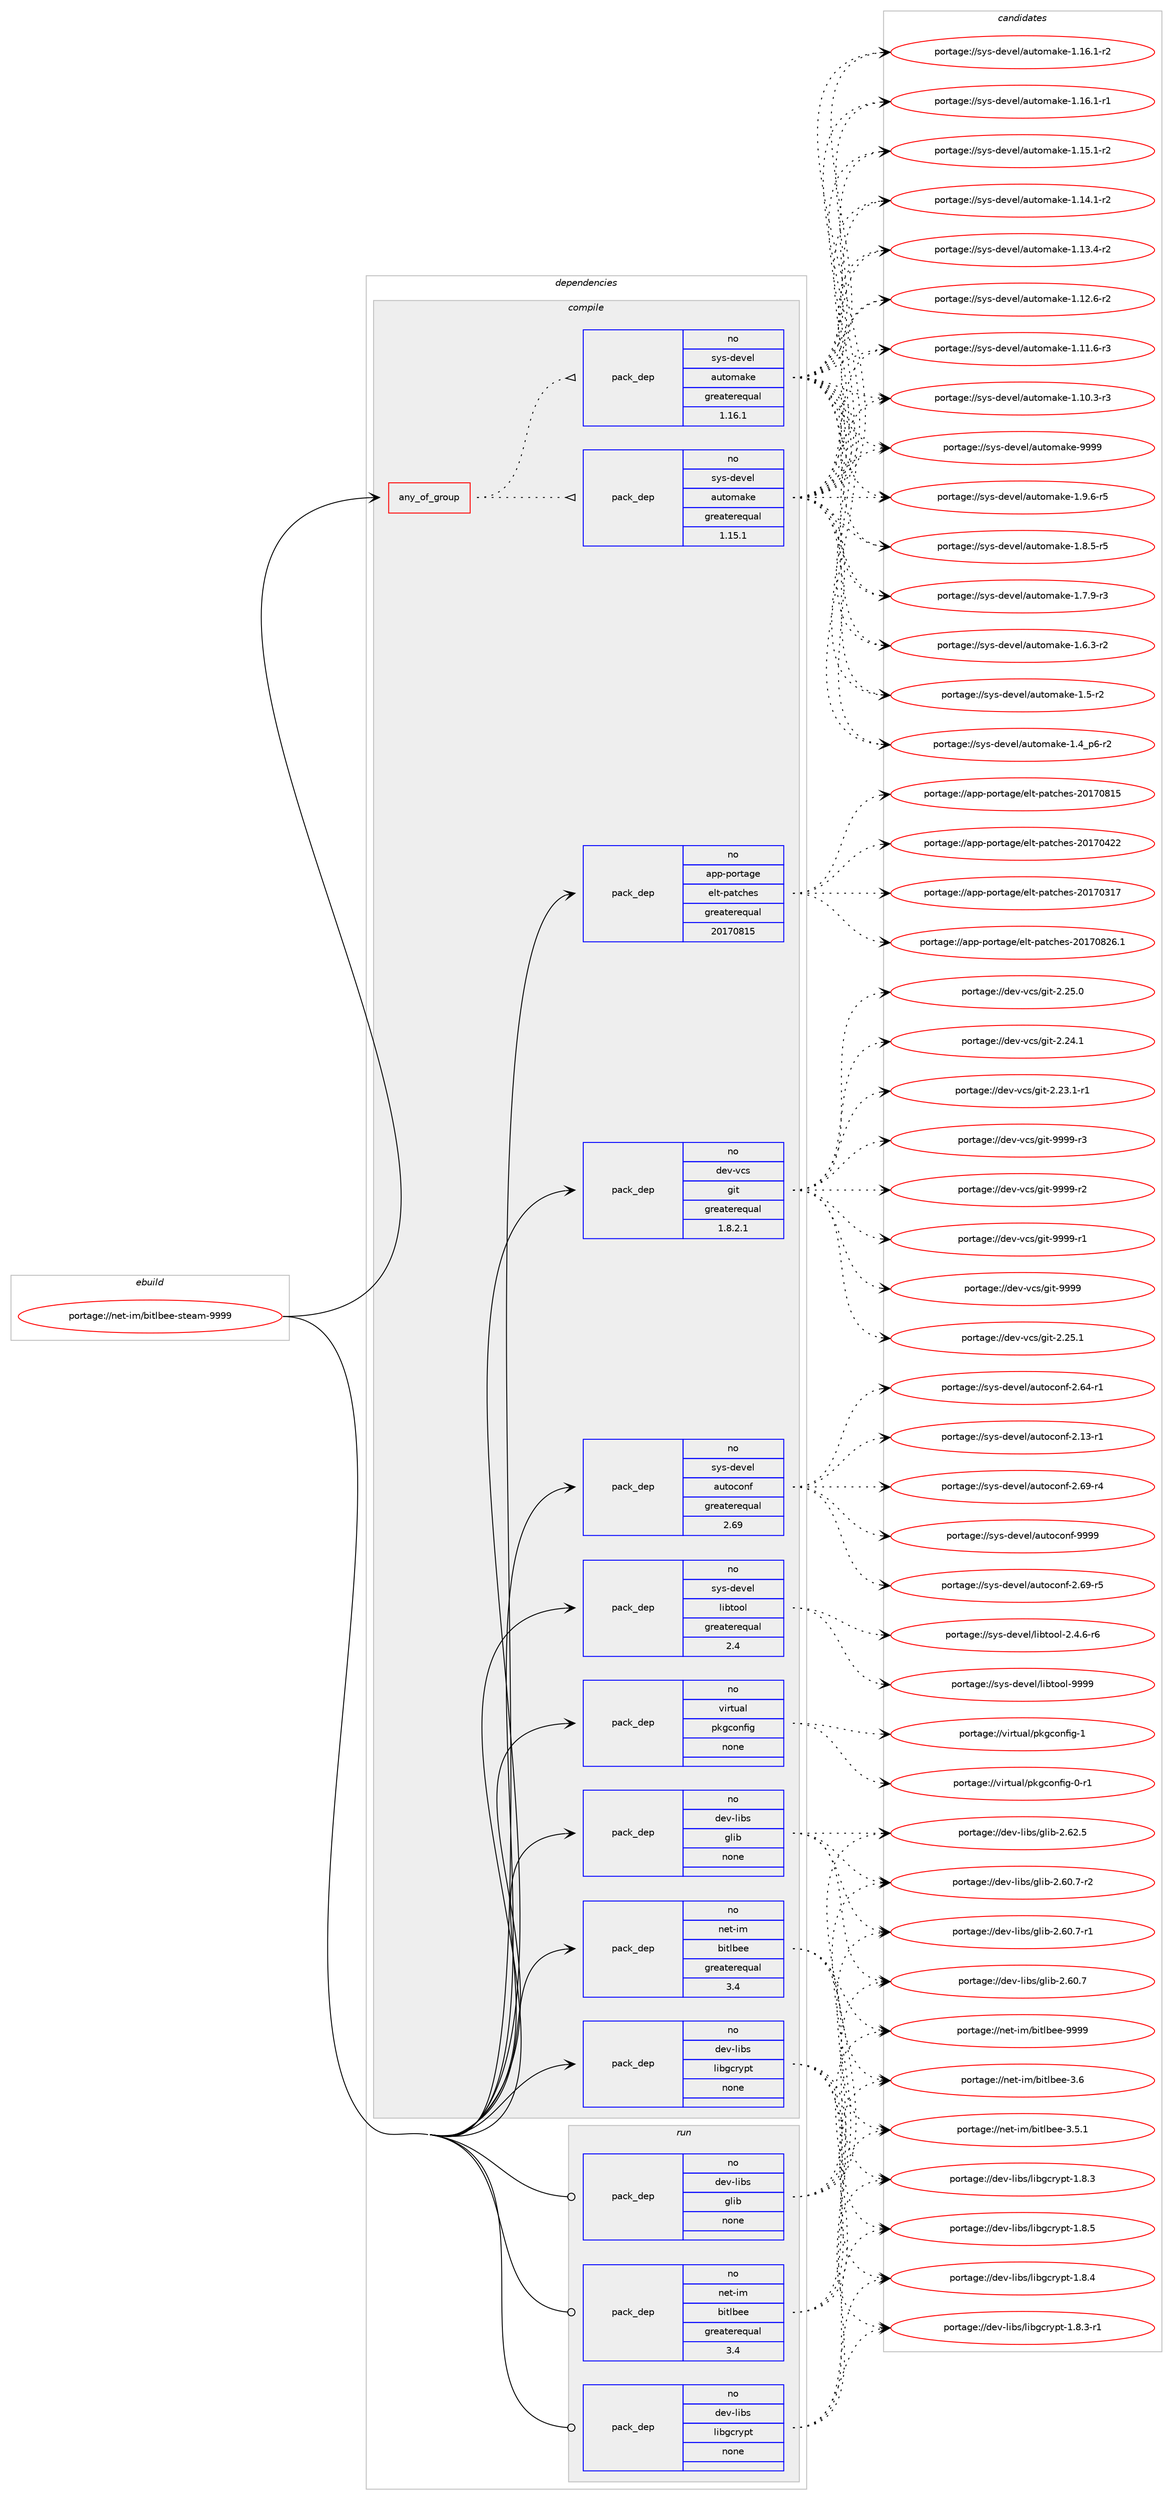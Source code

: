 digraph prolog {

# *************
# Graph options
# *************

newrank=true;
concentrate=true;
compound=true;
graph [rankdir=LR,fontname=Helvetica,fontsize=10,ranksep=1.5];#, ranksep=2.5, nodesep=0.2];
edge  [arrowhead=vee];
node  [fontname=Helvetica,fontsize=10];

# **********
# The ebuild
# **********

subgraph cluster_leftcol {
color=gray;
rank=same;
label=<<i>ebuild</i>>;
id [label="portage://net-im/bitlbee-steam-9999", color=red, width=4, href="../net-im/bitlbee-steam-9999.svg"];
}

# ****************
# The dependencies
# ****************

subgraph cluster_midcol {
color=gray;
label=<<i>dependencies</i>>;
subgraph cluster_compile {
fillcolor="#eeeeee";
style=filled;
label=<<i>compile</i>>;
subgraph any1667 {
dependency94685 [label=<<TABLE BORDER="0" CELLBORDER="1" CELLSPACING="0" CELLPADDING="4"><TR><TD CELLPADDING="10">any_of_group</TD></TR></TABLE>>, shape=none, color=red];subgraph pack71801 {
dependency94686 [label=<<TABLE BORDER="0" CELLBORDER="1" CELLSPACING="0" CELLPADDING="4" WIDTH="220"><TR><TD ROWSPAN="6" CELLPADDING="30">pack_dep</TD></TR><TR><TD WIDTH="110">no</TD></TR><TR><TD>sys-devel</TD></TR><TR><TD>automake</TD></TR><TR><TD>greaterequal</TD></TR><TR><TD>1.16.1</TD></TR></TABLE>>, shape=none, color=blue];
}
dependency94685:e -> dependency94686:w [weight=20,style="dotted",arrowhead="oinv"];
subgraph pack71802 {
dependency94687 [label=<<TABLE BORDER="0" CELLBORDER="1" CELLSPACING="0" CELLPADDING="4" WIDTH="220"><TR><TD ROWSPAN="6" CELLPADDING="30">pack_dep</TD></TR><TR><TD WIDTH="110">no</TD></TR><TR><TD>sys-devel</TD></TR><TR><TD>automake</TD></TR><TR><TD>greaterequal</TD></TR><TR><TD>1.15.1</TD></TR></TABLE>>, shape=none, color=blue];
}
dependency94685:e -> dependency94687:w [weight=20,style="dotted",arrowhead="oinv"];
}
id:e -> dependency94685:w [weight=20,style="solid",arrowhead="vee"];
subgraph pack71803 {
dependency94688 [label=<<TABLE BORDER="0" CELLBORDER="1" CELLSPACING="0" CELLPADDING="4" WIDTH="220"><TR><TD ROWSPAN="6" CELLPADDING="30">pack_dep</TD></TR><TR><TD WIDTH="110">no</TD></TR><TR><TD>app-portage</TD></TR><TR><TD>elt-patches</TD></TR><TR><TD>greaterequal</TD></TR><TR><TD>20170815</TD></TR></TABLE>>, shape=none, color=blue];
}
id:e -> dependency94688:w [weight=20,style="solid",arrowhead="vee"];
subgraph pack71804 {
dependency94689 [label=<<TABLE BORDER="0" CELLBORDER="1" CELLSPACING="0" CELLPADDING="4" WIDTH="220"><TR><TD ROWSPAN="6" CELLPADDING="30">pack_dep</TD></TR><TR><TD WIDTH="110">no</TD></TR><TR><TD>dev-libs</TD></TR><TR><TD>glib</TD></TR><TR><TD>none</TD></TR><TR><TD></TD></TR></TABLE>>, shape=none, color=blue];
}
id:e -> dependency94689:w [weight=20,style="solid",arrowhead="vee"];
subgraph pack71805 {
dependency94690 [label=<<TABLE BORDER="0" CELLBORDER="1" CELLSPACING="0" CELLPADDING="4" WIDTH="220"><TR><TD ROWSPAN="6" CELLPADDING="30">pack_dep</TD></TR><TR><TD WIDTH="110">no</TD></TR><TR><TD>dev-libs</TD></TR><TR><TD>libgcrypt</TD></TR><TR><TD>none</TD></TR><TR><TD></TD></TR></TABLE>>, shape=none, color=blue];
}
id:e -> dependency94690:w [weight=20,style="solid",arrowhead="vee"];
subgraph pack71806 {
dependency94691 [label=<<TABLE BORDER="0" CELLBORDER="1" CELLSPACING="0" CELLPADDING="4" WIDTH="220"><TR><TD ROWSPAN="6" CELLPADDING="30">pack_dep</TD></TR><TR><TD WIDTH="110">no</TD></TR><TR><TD>dev-vcs</TD></TR><TR><TD>git</TD></TR><TR><TD>greaterequal</TD></TR><TR><TD>1.8.2.1</TD></TR></TABLE>>, shape=none, color=blue];
}
id:e -> dependency94691:w [weight=20,style="solid",arrowhead="vee"];
subgraph pack71807 {
dependency94692 [label=<<TABLE BORDER="0" CELLBORDER="1" CELLSPACING="0" CELLPADDING="4" WIDTH="220"><TR><TD ROWSPAN="6" CELLPADDING="30">pack_dep</TD></TR><TR><TD WIDTH="110">no</TD></TR><TR><TD>net-im</TD></TR><TR><TD>bitlbee</TD></TR><TR><TD>greaterequal</TD></TR><TR><TD>3.4</TD></TR></TABLE>>, shape=none, color=blue];
}
id:e -> dependency94692:w [weight=20,style="solid",arrowhead="vee"];
subgraph pack71808 {
dependency94693 [label=<<TABLE BORDER="0" CELLBORDER="1" CELLSPACING="0" CELLPADDING="4" WIDTH="220"><TR><TD ROWSPAN="6" CELLPADDING="30">pack_dep</TD></TR><TR><TD WIDTH="110">no</TD></TR><TR><TD>sys-devel</TD></TR><TR><TD>autoconf</TD></TR><TR><TD>greaterequal</TD></TR><TR><TD>2.69</TD></TR></TABLE>>, shape=none, color=blue];
}
id:e -> dependency94693:w [weight=20,style="solid",arrowhead="vee"];
subgraph pack71809 {
dependency94694 [label=<<TABLE BORDER="0" CELLBORDER="1" CELLSPACING="0" CELLPADDING="4" WIDTH="220"><TR><TD ROWSPAN="6" CELLPADDING="30">pack_dep</TD></TR><TR><TD WIDTH="110">no</TD></TR><TR><TD>sys-devel</TD></TR><TR><TD>libtool</TD></TR><TR><TD>greaterequal</TD></TR><TR><TD>2.4</TD></TR></TABLE>>, shape=none, color=blue];
}
id:e -> dependency94694:w [weight=20,style="solid",arrowhead="vee"];
subgraph pack71810 {
dependency94695 [label=<<TABLE BORDER="0" CELLBORDER="1" CELLSPACING="0" CELLPADDING="4" WIDTH="220"><TR><TD ROWSPAN="6" CELLPADDING="30">pack_dep</TD></TR><TR><TD WIDTH="110">no</TD></TR><TR><TD>virtual</TD></TR><TR><TD>pkgconfig</TD></TR><TR><TD>none</TD></TR><TR><TD></TD></TR></TABLE>>, shape=none, color=blue];
}
id:e -> dependency94695:w [weight=20,style="solid",arrowhead="vee"];
}
subgraph cluster_compileandrun {
fillcolor="#eeeeee";
style=filled;
label=<<i>compile and run</i>>;
}
subgraph cluster_run {
fillcolor="#eeeeee";
style=filled;
label=<<i>run</i>>;
subgraph pack71811 {
dependency94696 [label=<<TABLE BORDER="0" CELLBORDER="1" CELLSPACING="0" CELLPADDING="4" WIDTH="220"><TR><TD ROWSPAN="6" CELLPADDING="30">pack_dep</TD></TR><TR><TD WIDTH="110">no</TD></TR><TR><TD>dev-libs</TD></TR><TR><TD>glib</TD></TR><TR><TD>none</TD></TR><TR><TD></TD></TR></TABLE>>, shape=none, color=blue];
}
id:e -> dependency94696:w [weight=20,style="solid",arrowhead="odot"];
subgraph pack71812 {
dependency94697 [label=<<TABLE BORDER="0" CELLBORDER="1" CELLSPACING="0" CELLPADDING="4" WIDTH="220"><TR><TD ROWSPAN="6" CELLPADDING="30">pack_dep</TD></TR><TR><TD WIDTH="110">no</TD></TR><TR><TD>dev-libs</TD></TR><TR><TD>libgcrypt</TD></TR><TR><TD>none</TD></TR><TR><TD></TD></TR></TABLE>>, shape=none, color=blue];
}
id:e -> dependency94697:w [weight=20,style="solid",arrowhead="odot"];
subgraph pack71813 {
dependency94698 [label=<<TABLE BORDER="0" CELLBORDER="1" CELLSPACING="0" CELLPADDING="4" WIDTH="220"><TR><TD ROWSPAN="6" CELLPADDING="30">pack_dep</TD></TR><TR><TD WIDTH="110">no</TD></TR><TR><TD>net-im</TD></TR><TR><TD>bitlbee</TD></TR><TR><TD>greaterequal</TD></TR><TR><TD>3.4</TD></TR></TABLE>>, shape=none, color=blue];
}
id:e -> dependency94698:w [weight=20,style="solid",arrowhead="odot"];
}
}

# **************
# The candidates
# **************

subgraph cluster_choices {
rank=same;
color=gray;
label=<<i>candidates</i>>;

subgraph choice71801 {
color=black;
nodesep=1;
choice115121115451001011181011084797117116111109971071014557575757 [label="portage://sys-devel/automake-9999", color=red, width=4,href="../sys-devel/automake-9999.svg"];
choice115121115451001011181011084797117116111109971071014549465746544511453 [label="portage://sys-devel/automake-1.9.6-r5", color=red, width=4,href="../sys-devel/automake-1.9.6-r5.svg"];
choice115121115451001011181011084797117116111109971071014549465646534511453 [label="portage://sys-devel/automake-1.8.5-r5", color=red, width=4,href="../sys-devel/automake-1.8.5-r5.svg"];
choice115121115451001011181011084797117116111109971071014549465546574511451 [label="portage://sys-devel/automake-1.7.9-r3", color=red, width=4,href="../sys-devel/automake-1.7.9-r3.svg"];
choice115121115451001011181011084797117116111109971071014549465446514511450 [label="portage://sys-devel/automake-1.6.3-r2", color=red, width=4,href="../sys-devel/automake-1.6.3-r2.svg"];
choice11512111545100101118101108479711711611110997107101454946534511450 [label="portage://sys-devel/automake-1.5-r2", color=red, width=4,href="../sys-devel/automake-1.5-r2.svg"];
choice115121115451001011181011084797117116111109971071014549465295112544511450 [label="portage://sys-devel/automake-1.4_p6-r2", color=red, width=4,href="../sys-devel/automake-1.4_p6-r2.svg"];
choice11512111545100101118101108479711711611110997107101454946495446494511450 [label="portage://sys-devel/automake-1.16.1-r2", color=red, width=4,href="../sys-devel/automake-1.16.1-r2.svg"];
choice11512111545100101118101108479711711611110997107101454946495446494511449 [label="portage://sys-devel/automake-1.16.1-r1", color=red, width=4,href="../sys-devel/automake-1.16.1-r1.svg"];
choice11512111545100101118101108479711711611110997107101454946495346494511450 [label="portage://sys-devel/automake-1.15.1-r2", color=red, width=4,href="../sys-devel/automake-1.15.1-r2.svg"];
choice11512111545100101118101108479711711611110997107101454946495246494511450 [label="portage://sys-devel/automake-1.14.1-r2", color=red, width=4,href="../sys-devel/automake-1.14.1-r2.svg"];
choice11512111545100101118101108479711711611110997107101454946495146524511450 [label="portage://sys-devel/automake-1.13.4-r2", color=red, width=4,href="../sys-devel/automake-1.13.4-r2.svg"];
choice11512111545100101118101108479711711611110997107101454946495046544511450 [label="portage://sys-devel/automake-1.12.6-r2", color=red, width=4,href="../sys-devel/automake-1.12.6-r2.svg"];
choice11512111545100101118101108479711711611110997107101454946494946544511451 [label="portage://sys-devel/automake-1.11.6-r3", color=red, width=4,href="../sys-devel/automake-1.11.6-r3.svg"];
choice11512111545100101118101108479711711611110997107101454946494846514511451 [label="portage://sys-devel/automake-1.10.3-r3", color=red, width=4,href="../sys-devel/automake-1.10.3-r3.svg"];
dependency94686:e -> choice115121115451001011181011084797117116111109971071014557575757:w [style=dotted,weight="100"];
dependency94686:e -> choice115121115451001011181011084797117116111109971071014549465746544511453:w [style=dotted,weight="100"];
dependency94686:e -> choice115121115451001011181011084797117116111109971071014549465646534511453:w [style=dotted,weight="100"];
dependency94686:e -> choice115121115451001011181011084797117116111109971071014549465546574511451:w [style=dotted,weight="100"];
dependency94686:e -> choice115121115451001011181011084797117116111109971071014549465446514511450:w [style=dotted,weight="100"];
dependency94686:e -> choice11512111545100101118101108479711711611110997107101454946534511450:w [style=dotted,weight="100"];
dependency94686:e -> choice115121115451001011181011084797117116111109971071014549465295112544511450:w [style=dotted,weight="100"];
dependency94686:e -> choice11512111545100101118101108479711711611110997107101454946495446494511450:w [style=dotted,weight="100"];
dependency94686:e -> choice11512111545100101118101108479711711611110997107101454946495446494511449:w [style=dotted,weight="100"];
dependency94686:e -> choice11512111545100101118101108479711711611110997107101454946495346494511450:w [style=dotted,weight="100"];
dependency94686:e -> choice11512111545100101118101108479711711611110997107101454946495246494511450:w [style=dotted,weight="100"];
dependency94686:e -> choice11512111545100101118101108479711711611110997107101454946495146524511450:w [style=dotted,weight="100"];
dependency94686:e -> choice11512111545100101118101108479711711611110997107101454946495046544511450:w [style=dotted,weight="100"];
dependency94686:e -> choice11512111545100101118101108479711711611110997107101454946494946544511451:w [style=dotted,weight="100"];
dependency94686:e -> choice11512111545100101118101108479711711611110997107101454946494846514511451:w [style=dotted,weight="100"];
}
subgraph choice71802 {
color=black;
nodesep=1;
choice115121115451001011181011084797117116111109971071014557575757 [label="portage://sys-devel/automake-9999", color=red, width=4,href="../sys-devel/automake-9999.svg"];
choice115121115451001011181011084797117116111109971071014549465746544511453 [label="portage://sys-devel/automake-1.9.6-r5", color=red, width=4,href="../sys-devel/automake-1.9.6-r5.svg"];
choice115121115451001011181011084797117116111109971071014549465646534511453 [label="portage://sys-devel/automake-1.8.5-r5", color=red, width=4,href="../sys-devel/automake-1.8.5-r5.svg"];
choice115121115451001011181011084797117116111109971071014549465546574511451 [label="portage://sys-devel/automake-1.7.9-r3", color=red, width=4,href="../sys-devel/automake-1.7.9-r3.svg"];
choice115121115451001011181011084797117116111109971071014549465446514511450 [label="portage://sys-devel/automake-1.6.3-r2", color=red, width=4,href="../sys-devel/automake-1.6.3-r2.svg"];
choice11512111545100101118101108479711711611110997107101454946534511450 [label="portage://sys-devel/automake-1.5-r2", color=red, width=4,href="../sys-devel/automake-1.5-r2.svg"];
choice115121115451001011181011084797117116111109971071014549465295112544511450 [label="portage://sys-devel/automake-1.4_p6-r2", color=red, width=4,href="../sys-devel/automake-1.4_p6-r2.svg"];
choice11512111545100101118101108479711711611110997107101454946495446494511450 [label="portage://sys-devel/automake-1.16.1-r2", color=red, width=4,href="../sys-devel/automake-1.16.1-r2.svg"];
choice11512111545100101118101108479711711611110997107101454946495446494511449 [label="portage://sys-devel/automake-1.16.1-r1", color=red, width=4,href="../sys-devel/automake-1.16.1-r1.svg"];
choice11512111545100101118101108479711711611110997107101454946495346494511450 [label="portage://sys-devel/automake-1.15.1-r2", color=red, width=4,href="../sys-devel/automake-1.15.1-r2.svg"];
choice11512111545100101118101108479711711611110997107101454946495246494511450 [label="portage://sys-devel/automake-1.14.1-r2", color=red, width=4,href="../sys-devel/automake-1.14.1-r2.svg"];
choice11512111545100101118101108479711711611110997107101454946495146524511450 [label="portage://sys-devel/automake-1.13.4-r2", color=red, width=4,href="../sys-devel/automake-1.13.4-r2.svg"];
choice11512111545100101118101108479711711611110997107101454946495046544511450 [label="portage://sys-devel/automake-1.12.6-r2", color=red, width=4,href="../sys-devel/automake-1.12.6-r2.svg"];
choice11512111545100101118101108479711711611110997107101454946494946544511451 [label="portage://sys-devel/automake-1.11.6-r3", color=red, width=4,href="../sys-devel/automake-1.11.6-r3.svg"];
choice11512111545100101118101108479711711611110997107101454946494846514511451 [label="portage://sys-devel/automake-1.10.3-r3", color=red, width=4,href="../sys-devel/automake-1.10.3-r3.svg"];
dependency94687:e -> choice115121115451001011181011084797117116111109971071014557575757:w [style=dotted,weight="100"];
dependency94687:e -> choice115121115451001011181011084797117116111109971071014549465746544511453:w [style=dotted,weight="100"];
dependency94687:e -> choice115121115451001011181011084797117116111109971071014549465646534511453:w [style=dotted,weight="100"];
dependency94687:e -> choice115121115451001011181011084797117116111109971071014549465546574511451:w [style=dotted,weight="100"];
dependency94687:e -> choice115121115451001011181011084797117116111109971071014549465446514511450:w [style=dotted,weight="100"];
dependency94687:e -> choice11512111545100101118101108479711711611110997107101454946534511450:w [style=dotted,weight="100"];
dependency94687:e -> choice115121115451001011181011084797117116111109971071014549465295112544511450:w [style=dotted,weight="100"];
dependency94687:e -> choice11512111545100101118101108479711711611110997107101454946495446494511450:w [style=dotted,weight="100"];
dependency94687:e -> choice11512111545100101118101108479711711611110997107101454946495446494511449:w [style=dotted,weight="100"];
dependency94687:e -> choice11512111545100101118101108479711711611110997107101454946495346494511450:w [style=dotted,weight="100"];
dependency94687:e -> choice11512111545100101118101108479711711611110997107101454946495246494511450:w [style=dotted,weight="100"];
dependency94687:e -> choice11512111545100101118101108479711711611110997107101454946495146524511450:w [style=dotted,weight="100"];
dependency94687:e -> choice11512111545100101118101108479711711611110997107101454946495046544511450:w [style=dotted,weight="100"];
dependency94687:e -> choice11512111545100101118101108479711711611110997107101454946494946544511451:w [style=dotted,weight="100"];
dependency94687:e -> choice11512111545100101118101108479711711611110997107101454946494846514511451:w [style=dotted,weight="100"];
}
subgraph choice71803 {
color=black;
nodesep=1;
choice971121124511211111411697103101471011081164511297116991041011154550484955485650544649 [label="portage://app-portage/elt-patches-20170826.1", color=red, width=4,href="../app-portage/elt-patches-20170826.1.svg"];
choice97112112451121111141169710310147101108116451129711699104101115455048495548564953 [label="portage://app-portage/elt-patches-20170815", color=red, width=4,href="../app-portage/elt-patches-20170815.svg"];
choice97112112451121111141169710310147101108116451129711699104101115455048495548525050 [label="portage://app-portage/elt-patches-20170422", color=red, width=4,href="../app-portage/elt-patches-20170422.svg"];
choice97112112451121111141169710310147101108116451129711699104101115455048495548514955 [label="portage://app-portage/elt-patches-20170317", color=red, width=4,href="../app-portage/elt-patches-20170317.svg"];
dependency94688:e -> choice971121124511211111411697103101471011081164511297116991041011154550484955485650544649:w [style=dotted,weight="100"];
dependency94688:e -> choice97112112451121111141169710310147101108116451129711699104101115455048495548564953:w [style=dotted,weight="100"];
dependency94688:e -> choice97112112451121111141169710310147101108116451129711699104101115455048495548525050:w [style=dotted,weight="100"];
dependency94688:e -> choice97112112451121111141169710310147101108116451129711699104101115455048495548514955:w [style=dotted,weight="100"];
}
subgraph choice71804 {
color=black;
nodesep=1;
choice1001011184510810598115471031081059845504654504653 [label="portage://dev-libs/glib-2.62.5", color=red, width=4,href="../dev-libs/glib-2.62.5.svg"];
choice10010111845108105981154710310810598455046544846554511450 [label="portage://dev-libs/glib-2.60.7-r2", color=red, width=4,href="../dev-libs/glib-2.60.7-r2.svg"];
choice10010111845108105981154710310810598455046544846554511449 [label="portage://dev-libs/glib-2.60.7-r1", color=red, width=4,href="../dev-libs/glib-2.60.7-r1.svg"];
choice1001011184510810598115471031081059845504654484655 [label="portage://dev-libs/glib-2.60.7", color=red, width=4,href="../dev-libs/glib-2.60.7.svg"];
dependency94689:e -> choice1001011184510810598115471031081059845504654504653:w [style=dotted,weight="100"];
dependency94689:e -> choice10010111845108105981154710310810598455046544846554511450:w [style=dotted,weight="100"];
dependency94689:e -> choice10010111845108105981154710310810598455046544846554511449:w [style=dotted,weight="100"];
dependency94689:e -> choice1001011184510810598115471031081059845504654484655:w [style=dotted,weight="100"];
}
subgraph choice71805 {
color=black;
nodesep=1;
choice1001011184510810598115471081059810399114121112116454946564653 [label="portage://dev-libs/libgcrypt-1.8.5", color=red, width=4,href="../dev-libs/libgcrypt-1.8.5.svg"];
choice1001011184510810598115471081059810399114121112116454946564652 [label="portage://dev-libs/libgcrypt-1.8.4", color=red, width=4,href="../dev-libs/libgcrypt-1.8.4.svg"];
choice10010111845108105981154710810598103991141211121164549465646514511449 [label="portage://dev-libs/libgcrypt-1.8.3-r1", color=red, width=4,href="../dev-libs/libgcrypt-1.8.3-r1.svg"];
choice1001011184510810598115471081059810399114121112116454946564651 [label="portage://dev-libs/libgcrypt-1.8.3", color=red, width=4,href="../dev-libs/libgcrypt-1.8.3.svg"];
dependency94690:e -> choice1001011184510810598115471081059810399114121112116454946564653:w [style=dotted,weight="100"];
dependency94690:e -> choice1001011184510810598115471081059810399114121112116454946564652:w [style=dotted,weight="100"];
dependency94690:e -> choice10010111845108105981154710810598103991141211121164549465646514511449:w [style=dotted,weight="100"];
dependency94690:e -> choice1001011184510810598115471081059810399114121112116454946564651:w [style=dotted,weight="100"];
}
subgraph choice71806 {
color=black;
nodesep=1;
choice10010111845118991154710310511645575757574511451 [label="portage://dev-vcs/git-9999-r3", color=red, width=4,href="../dev-vcs/git-9999-r3.svg"];
choice10010111845118991154710310511645575757574511450 [label="portage://dev-vcs/git-9999-r2", color=red, width=4,href="../dev-vcs/git-9999-r2.svg"];
choice10010111845118991154710310511645575757574511449 [label="portage://dev-vcs/git-9999-r1", color=red, width=4,href="../dev-vcs/git-9999-r1.svg"];
choice1001011184511899115471031051164557575757 [label="portage://dev-vcs/git-9999", color=red, width=4,href="../dev-vcs/git-9999.svg"];
choice10010111845118991154710310511645504650534649 [label="portage://dev-vcs/git-2.25.1", color=red, width=4,href="../dev-vcs/git-2.25.1.svg"];
choice10010111845118991154710310511645504650534648 [label="portage://dev-vcs/git-2.25.0", color=red, width=4,href="../dev-vcs/git-2.25.0.svg"];
choice10010111845118991154710310511645504650524649 [label="portage://dev-vcs/git-2.24.1", color=red, width=4,href="../dev-vcs/git-2.24.1.svg"];
choice100101118451189911547103105116455046505146494511449 [label="portage://dev-vcs/git-2.23.1-r1", color=red, width=4,href="../dev-vcs/git-2.23.1-r1.svg"];
dependency94691:e -> choice10010111845118991154710310511645575757574511451:w [style=dotted,weight="100"];
dependency94691:e -> choice10010111845118991154710310511645575757574511450:w [style=dotted,weight="100"];
dependency94691:e -> choice10010111845118991154710310511645575757574511449:w [style=dotted,weight="100"];
dependency94691:e -> choice1001011184511899115471031051164557575757:w [style=dotted,weight="100"];
dependency94691:e -> choice10010111845118991154710310511645504650534649:w [style=dotted,weight="100"];
dependency94691:e -> choice10010111845118991154710310511645504650534648:w [style=dotted,weight="100"];
dependency94691:e -> choice10010111845118991154710310511645504650524649:w [style=dotted,weight="100"];
dependency94691:e -> choice100101118451189911547103105116455046505146494511449:w [style=dotted,weight="100"];
}
subgraph choice71807 {
color=black;
nodesep=1;
choice110101116451051094798105116108981011014557575757 [label="portage://net-im/bitlbee-9999", color=red, width=4,href="../net-im/bitlbee-9999.svg"];
choice1101011164510510947981051161089810110145514654 [label="portage://net-im/bitlbee-3.6", color=red, width=4,href="../net-im/bitlbee-3.6.svg"];
choice11010111645105109479810511610898101101455146534649 [label="portage://net-im/bitlbee-3.5.1", color=red, width=4,href="../net-im/bitlbee-3.5.1.svg"];
dependency94692:e -> choice110101116451051094798105116108981011014557575757:w [style=dotted,weight="100"];
dependency94692:e -> choice1101011164510510947981051161089810110145514654:w [style=dotted,weight="100"];
dependency94692:e -> choice11010111645105109479810511610898101101455146534649:w [style=dotted,weight="100"];
}
subgraph choice71808 {
color=black;
nodesep=1;
choice115121115451001011181011084797117116111991111101024557575757 [label="portage://sys-devel/autoconf-9999", color=red, width=4,href="../sys-devel/autoconf-9999.svg"];
choice1151211154510010111810110847971171161119911111010245504654574511453 [label="portage://sys-devel/autoconf-2.69-r5", color=red, width=4,href="../sys-devel/autoconf-2.69-r5.svg"];
choice1151211154510010111810110847971171161119911111010245504654574511452 [label="portage://sys-devel/autoconf-2.69-r4", color=red, width=4,href="../sys-devel/autoconf-2.69-r4.svg"];
choice1151211154510010111810110847971171161119911111010245504654524511449 [label="portage://sys-devel/autoconf-2.64-r1", color=red, width=4,href="../sys-devel/autoconf-2.64-r1.svg"];
choice1151211154510010111810110847971171161119911111010245504649514511449 [label="portage://sys-devel/autoconf-2.13-r1", color=red, width=4,href="../sys-devel/autoconf-2.13-r1.svg"];
dependency94693:e -> choice115121115451001011181011084797117116111991111101024557575757:w [style=dotted,weight="100"];
dependency94693:e -> choice1151211154510010111810110847971171161119911111010245504654574511453:w [style=dotted,weight="100"];
dependency94693:e -> choice1151211154510010111810110847971171161119911111010245504654574511452:w [style=dotted,weight="100"];
dependency94693:e -> choice1151211154510010111810110847971171161119911111010245504654524511449:w [style=dotted,weight="100"];
dependency94693:e -> choice1151211154510010111810110847971171161119911111010245504649514511449:w [style=dotted,weight="100"];
}
subgraph choice71809 {
color=black;
nodesep=1;
choice1151211154510010111810110847108105981161111111084557575757 [label="portage://sys-devel/libtool-9999", color=red, width=4,href="../sys-devel/libtool-9999.svg"];
choice1151211154510010111810110847108105981161111111084550465246544511454 [label="portage://sys-devel/libtool-2.4.6-r6", color=red, width=4,href="../sys-devel/libtool-2.4.6-r6.svg"];
dependency94694:e -> choice1151211154510010111810110847108105981161111111084557575757:w [style=dotted,weight="100"];
dependency94694:e -> choice1151211154510010111810110847108105981161111111084550465246544511454:w [style=dotted,weight="100"];
}
subgraph choice71810 {
color=black;
nodesep=1;
choice1181051141161179710847112107103991111101021051034549 [label="portage://virtual/pkgconfig-1", color=red, width=4,href="../virtual/pkgconfig-1.svg"];
choice11810511411611797108471121071039911111010210510345484511449 [label="portage://virtual/pkgconfig-0-r1", color=red, width=4,href="../virtual/pkgconfig-0-r1.svg"];
dependency94695:e -> choice1181051141161179710847112107103991111101021051034549:w [style=dotted,weight="100"];
dependency94695:e -> choice11810511411611797108471121071039911111010210510345484511449:w [style=dotted,weight="100"];
}
subgraph choice71811 {
color=black;
nodesep=1;
choice1001011184510810598115471031081059845504654504653 [label="portage://dev-libs/glib-2.62.5", color=red, width=4,href="../dev-libs/glib-2.62.5.svg"];
choice10010111845108105981154710310810598455046544846554511450 [label="portage://dev-libs/glib-2.60.7-r2", color=red, width=4,href="../dev-libs/glib-2.60.7-r2.svg"];
choice10010111845108105981154710310810598455046544846554511449 [label="portage://dev-libs/glib-2.60.7-r1", color=red, width=4,href="../dev-libs/glib-2.60.7-r1.svg"];
choice1001011184510810598115471031081059845504654484655 [label="portage://dev-libs/glib-2.60.7", color=red, width=4,href="../dev-libs/glib-2.60.7.svg"];
dependency94696:e -> choice1001011184510810598115471031081059845504654504653:w [style=dotted,weight="100"];
dependency94696:e -> choice10010111845108105981154710310810598455046544846554511450:w [style=dotted,weight="100"];
dependency94696:e -> choice10010111845108105981154710310810598455046544846554511449:w [style=dotted,weight="100"];
dependency94696:e -> choice1001011184510810598115471031081059845504654484655:w [style=dotted,weight="100"];
}
subgraph choice71812 {
color=black;
nodesep=1;
choice1001011184510810598115471081059810399114121112116454946564653 [label="portage://dev-libs/libgcrypt-1.8.5", color=red, width=4,href="../dev-libs/libgcrypt-1.8.5.svg"];
choice1001011184510810598115471081059810399114121112116454946564652 [label="portage://dev-libs/libgcrypt-1.8.4", color=red, width=4,href="../dev-libs/libgcrypt-1.8.4.svg"];
choice10010111845108105981154710810598103991141211121164549465646514511449 [label="portage://dev-libs/libgcrypt-1.8.3-r1", color=red, width=4,href="../dev-libs/libgcrypt-1.8.3-r1.svg"];
choice1001011184510810598115471081059810399114121112116454946564651 [label="portage://dev-libs/libgcrypt-1.8.3", color=red, width=4,href="../dev-libs/libgcrypt-1.8.3.svg"];
dependency94697:e -> choice1001011184510810598115471081059810399114121112116454946564653:w [style=dotted,weight="100"];
dependency94697:e -> choice1001011184510810598115471081059810399114121112116454946564652:w [style=dotted,weight="100"];
dependency94697:e -> choice10010111845108105981154710810598103991141211121164549465646514511449:w [style=dotted,weight="100"];
dependency94697:e -> choice1001011184510810598115471081059810399114121112116454946564651:w [style=dotted,weight="100"];
}
subgraph choice71813 {
color=black;
nodesep=1;
choice110101116451051094798105116108981011014557575757 [label="portage://net-im/bitlbee-9999", color=red, width=4,href="../net-im/bitlbee-9999.svg"];
choice1101011164510510947981051161089810110145514654 [label="portage://net-im/bitlbee-3.6", color=red, width=4,href="../net-im/bitlbee-3.6.svg"];
choice11010111645105109479810511610898101101455146534649 [label="portage://net-im/bitlbee-3.5.1", color=red, width=4,href="../net-im/bitlbee-3.5.1.svg"];
dependency94698:e -> choice110101116451051094798105116108981011014557575757:w [style=dotted,weight="100"];
dependency94698:e -> choice1101011164510510947981051161089810110145514654:w [style=dotted,weight="100"];
dependency94698:e -> choice11010111645105109479810511610898101101455146534649:w [style=dotted,weight="100"];
}
}

}
